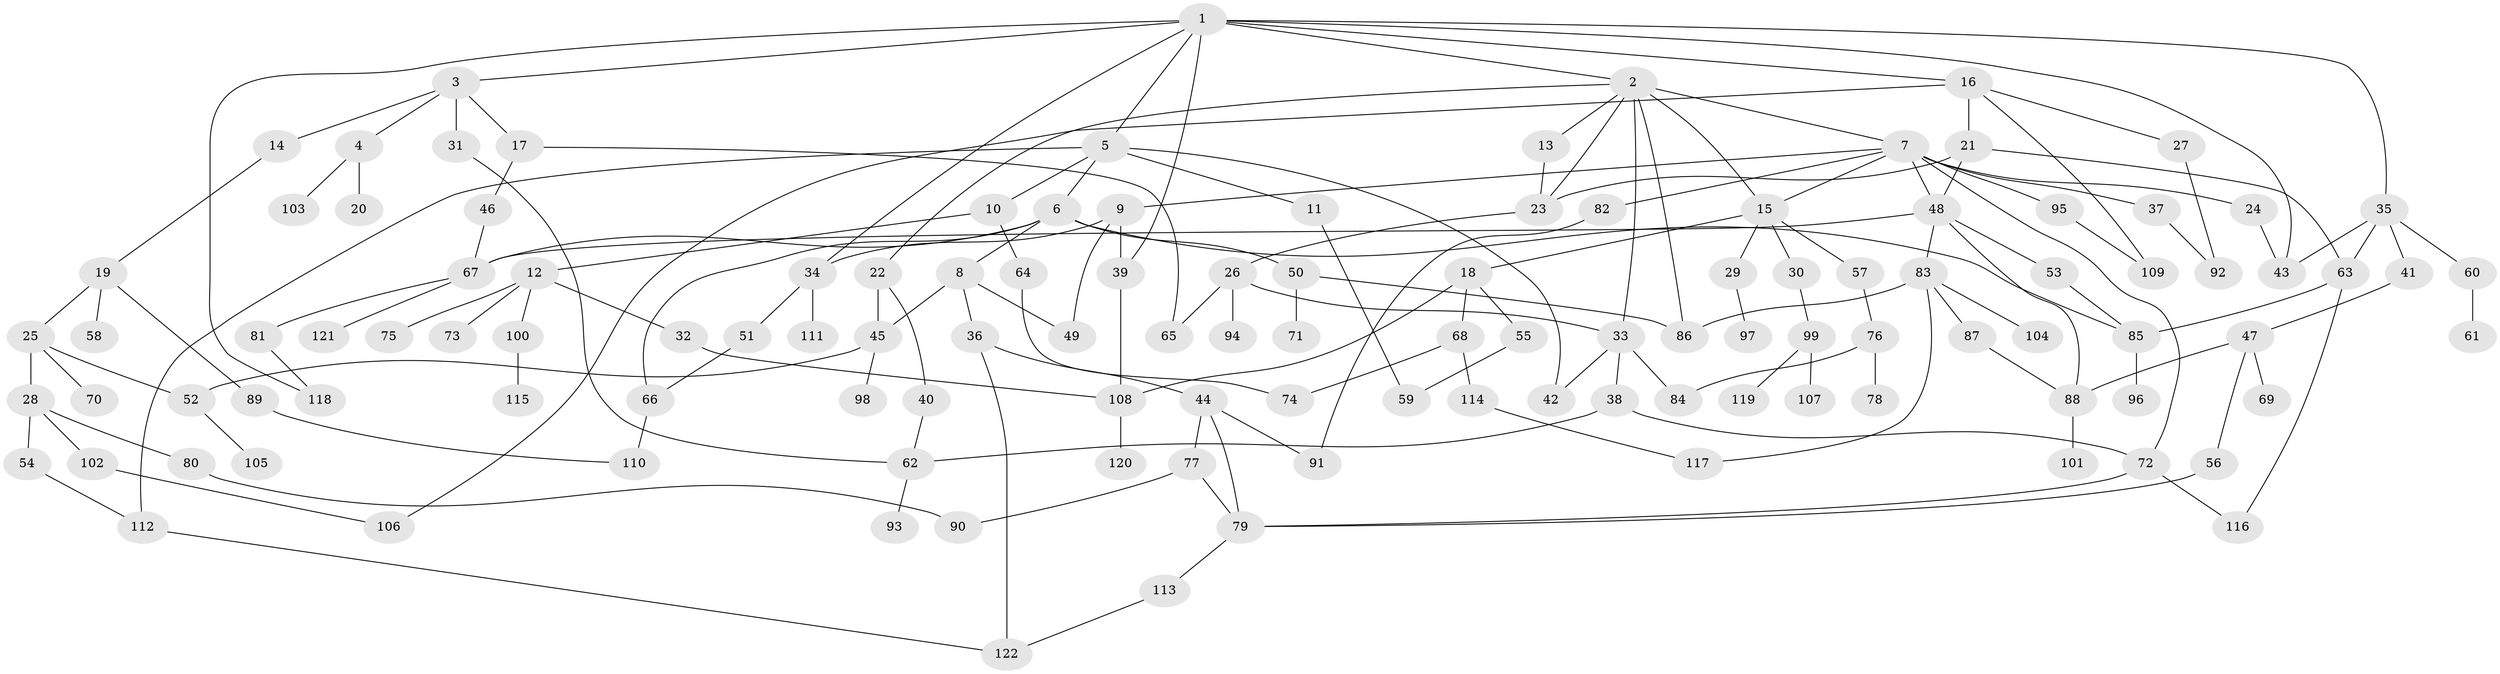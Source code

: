 // coarse degree distribution, {5: 0.041666666666666664, 3: 0.10416666666666667, 2: 0.22916666666666666, 6: 0.041666666666666664, 1: 0.3125, 4: 0.14583333333333334, 13: 0.020833333333333332, 10: 0.041666666666666664, 11: 0.020833333333333332, 7: 0.041666666666666664}
// Generated by graph-tools (version 1.1) at 2025/44/03/04/25 21:44:29]
// undirected, 122 vertices, 168 edges
graph export_dot {
graph [start="1"]
  node [color=gray90,style=filled];
  1;
  2;
  3;
  4;
  5;
  6;
  7;
  8;
  9;
  10;
  11;
  12;
  13;
  14;
  15;
  16;
  17;
  18;
  19;
  20;
  21;
  22;
  23;
  24;
  25;
  26;
  27;
  28;
  29;
  30;
  31;
  32;
  33;
  34;
  35;
  36;
  37;
  38;
  39;
  40;
  41;
  42;
  43;
  44;
  45;
  46;
  47;
  48;
  49;
  50;
  51;
  52;
  53;
  54;
  55;
  56;
  57;
  58;
  59;
  60;
  61;
  62;
  63;
  64;
  65;
  66;
  67;
  68;
  69;
  70;
  71;
  72;
  73;
  74;
  75;
  76;
  77;
  78;
  79;
  80;
  81;
  82;
  83;
  84;
  85;
  86;
  87;
  88;
  89;
  90;
  91;
  92;
  93;
  94;
  95;
  96;
  97;
  98;
  99;
  100;
  101;
  102;
  103;
  104;
  105;
  106;
  107;
  108;
  109;
  110;
  111;
  112;
  113;
  114;
  115;
  116;
  117;
  118;
  119;
  120;
  121;
  122;
  1 -- 2;
  1 -- 3;
  1 -- 5;
  1 -- 16;
  1 -- 34;
  1 -- 35;
  1 -- 39;
  1 -- 43;
  1 -- 118;
  2 -- 7;
  2 -- 13;
  2 -- 15;
  2 -- 22;
  2 -- 33;
  2 -- 86;
  2 -- 23;
  3 -- 4;
  3 -- 14;
  3 -- 17;
  3 -- 31;
  4 -- 20;
  4 -- 103;
  5 -- 6;
  5 -- 10;
  5 -- 11;
  5 -- 42;
  5 -- 112;
  6 -- 8;
  6 -- 50;
  6 -- 67;
  6 -- 85;
  6 -- 66;
  7 -- 9;
  7 -- 24;
  7 -- 37;
  7 -- 82;
  7 -- 95;
  7 -- 15;
  7 -- 72;
  7 -- 48;
  8 -- 36;
  8 -- 49;
  8 -- 45;
  9 -- 39;
  9 -- 34;
  9 -- 49;
  10 -- 12;
  10 -- 64;
  11 -- 59;
  12 -- 32;
  12 -- 73;
  12 -- 75;
  12 -- 100;
  13 -- 23;
  14 -- 19;
  15 -- 18;
  15 -- 29;
  15 -- 30;
  15 -- 57;
  16 -- 21;
  16 -- 27;
  16 -- 106;
  16 -- 109;
  17 -- 46;
  17 -- 65;
  18 -- 55;
  18 -- 68;
  18 -- 108;
  19 -- 25;
  19 -- 58;
  19 -- 89;
  21 -- 48;
  21 -- 63;
  21 -- 23;
  22 -- 40;
  22 -- 45;
  23 -- 26;
  24 -- 43;
  25 -- 28;
  25 -- 52;
  25 -- 70;
  26 -- 94;
  26 -- 33;
  26 -- 65;
  27 -- 92;
  28 -- 54;
  28 -- 80;
  28 -- 102;
  29 -- 97;
  30 -- 99;
  31 -- 62;
  32 -- 108;
  33 -- 38;
  33 -- 42;
  33 -- 84;
  34 -- 51;
  34 -- 111;
  35 -- 41;
  35 -- 60;
  35 -- 63;
  35 -- 43;
  36 -- 44;
  36 -- 122;
  37 -- 92;
  38 -- 62;
  38 -- 72;
  39 -- 108;
  40 -- 62;
  41 -- 47;
  44 -- 77;
  44 -- 91;
  44 -- 79;
  45 -- 98;
  45 -- 52;
  46 -- 67;
  47 -- 56;
  47 -- 69;
  47 -- 88;
  48 -- 53;
  48 -- 83;
  48 -- 88;
  48 -- 67;
  50 -- 71;
  50 -- 86;
  51 -- 66;
  52 -- 105;
  53 -- 85;
  54 -- 112;
  55 -- 59;
  56 -- 79;
  57 -- 76;
  60 -- 61;
  62 -- 93;
  63 -- 116;
  63 -- 85;
  64 -- 74;
  66 -- 110;
  67 -- 81;
  67 -- 121;
  68 -- 114;
  68 -- 74;
  72 -- 116;
  72 -- 79;
  76 -- 78;
  76 -- 84;
  77 -- 79;
  77 -- 90;
  79 -- 113;
  80 -- 90;
  81 -- 118;
  82 -- 91;
  83 -- 86;
  83 -- 87;
  83 -- 104;
  83 -- 117;
  85 -- 96;
  87 -- 88;
  88 -- 101;
  89 -- 110;
  95 -- 109;
  99 -- 107;
  99 -- 119;
  100 -- 115;
  102 -- 106;
  108 -- 120;
  112 -- 122;
  113 -- 122;
  114 -- 117;
}
